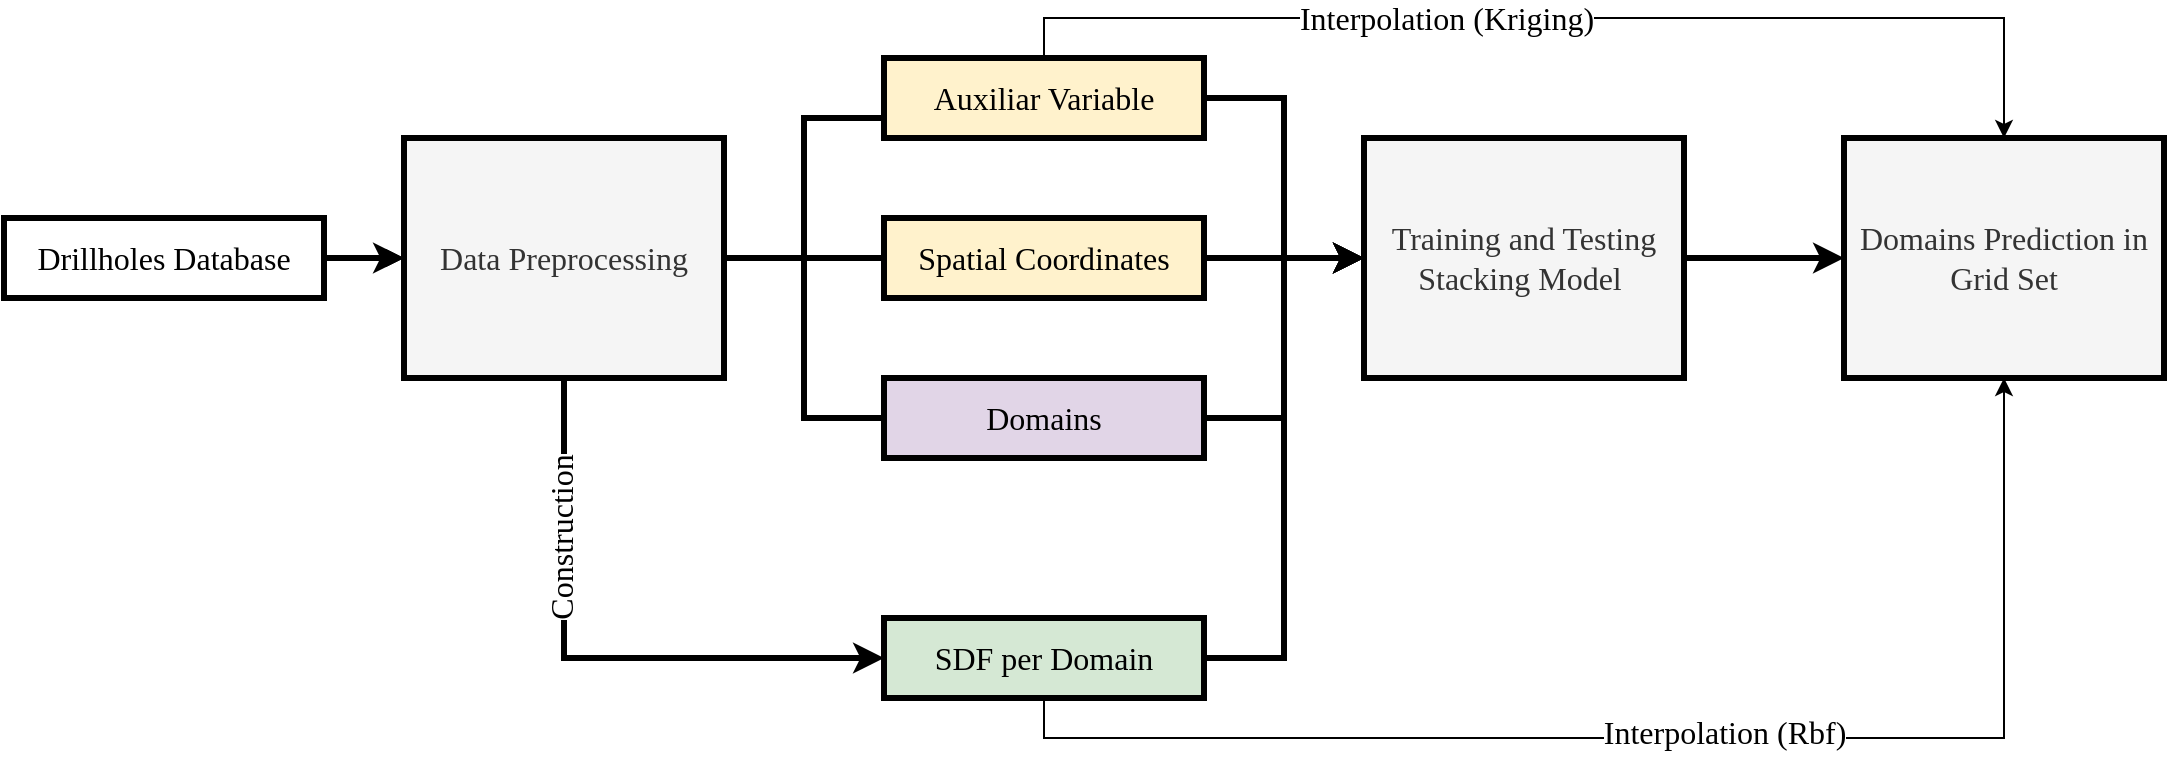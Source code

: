 <mxfile version="26.1.0">
  <diagram name="Página-1" id="S8U-x5zmdfpuhueGBNwN">
    <mxGraphModel dx="1173" dy="579" grid="1" gridSize="10" guides="1" tooltips="1" connect="1" arrows="1" fold="1" page="1" pageScale="1" pageWidth="1169" pageHeight="827" math="0" shadow="0">
      <root>
        <mxCell id="0" />
        <mxCell id="1" parent="0" />
        <mxCell id="-i16baqEdhxGcpIUMj6I-20" style="edgeStyle=orthogonalEdgeStyle;rounded=0;orthogonalLoop=1;jettySize=auto;html=1;exitX=1;exitY=0.5;exitDx=0;exitDy=0;entryX=0;entryY=0.5;entryDx=0;entryDy=0;strokeWidth=3;fontSize=16;fontFamily=Times New Roman;" edge="1" parent="1" source="-i16baqEdhxGcpIUMj6I-1" target="-i16baqEdhxGcpIUMj6I-16">
          <mxGeometry relative="1" as="geometry" />
        </mxCell>
        <mxCell id="-i16baqEdhxGcpIUMj6I-79" value="" style="edgeStyle=orthogonalEdgeStyle;rounded=0;orthogonalLoop=1;jettySize=auto;html=1;fontFamily=Times New Roman;" edge="1" parent="1" source="-i16baqEdhxGcpIUMj6I-1" target="-i16baqEdhxGcpIUMj6I-16">
          <mxGeometry relative="1" as="geometry" />
        </mxCell>
        <mxCell id="-i16baqEdhxGcpIUMj6I-1" value="&lt;font style=&quot;font-size: 16px;&quot;&gt;Drillholes Database&lt;/font&gt;" style="rounded=0;whiteSpace=wrap;html=1;strokeWidth=3;fillStyle=auto;glass=0;shadow=0;fontFamily=Times New Roman;fontSize=18;" vertex="1" parent="1">
          <mxGeometry x="40" y="240" width="160" height="40" as="geometry" />
        </mxCell>
        <mxCell id="-i16baqEdhxGcpIUMj6I-33" style="rounded=0;orthogonalLoop=1;jettySize=auto;html=1;exitX=0.5;exitY=1;exitDx=0;exitDy=0;entryX=0;entryY=0.5;entryDx=0;entryDy=0;endFill=1;edgeStyle=orthogonalEdgeStyle;strokeWidth=3;fontSize=16;fontFamily=Times New Roman;" edge="1" parent="1" source="-i16baqEdhxGcpIUMj6I-16" target="-i16baqEdhxGcpIUMj6I-24">
          <mxGeometry relative="1" as="geometry">
            <mxPoint x="360" y="240" as="sourcePoint" />
            <Array as="points">
              <mxPoint x="320" y="460" />
            </Array>
          </mxGeometry>
        </mxCell>
        <mxCell id="-i16baqEdhxGcpIUMj6I-59" value="Construction" style="edgeLabel;html=1;align=center;verticalAlign=middle;resizable=0;points=[];rotation=270;textShadow=0;fontSize=16;spacingTop=-4;spacing=2;spacingBottom=0;fontFamily=Times New Roman;" vertex="1" connectable="0" parent="-i16baqEdhxGcpIUMj6I-33">
          <mxGeometry x="-0.48" y="5" relative="1" as="geometry">
            <mxPoint x="-5" y="2" as="offset" />
          </mxGeometry>
        </mxCell>
        <mxCell id="-i16baqEdhxGcpIUMj6I-35" style="edgeStyle=orthogonalEdgeStyle;rounded=0;orthogonalLoop=1;jettySize=auto;html=1;exitX=1;exitY=0.5;exitDx=0;exitDy=0;entryX=0;entryY=0.5;entryDx=0;entryDy=0;endArrow=none;startFill=0;strokeWidth=3;fontSize=16;fontFamily=Times New Roman;" edge="1" parent="1" source="-i16baqEdhxGcpIUMj6I-16" target="-i16baqEdhxGcpIUMj6I-23">
          <mxGeometry relative="1" as="geometry" />
        </mxCell>
        <mxCell id="-i16baqEdhxGcpIUMj6I-100" style="edgeStyle=orthogonalEdgeStyle;rounded=0;orthogonalLoop=1;jettySize=auto;html=1;exitX=1;exitY=0.5;exitDx=0;exitDy=0;entryX=0;entryY=0.75;entryDx=0;entryDy=0;endArrow=none;startFill=0;strokeWidth=3;fontFamily=Times New Roman;" edge="1" parent="1" source="-i16baqEdhxGcpIUMj6I-16" target="-i16baqEdhxGcpIUMj6I-22">
          <mxGeometry relative="1" as="geometry" />
        </mxCell>
        <mxCell id="-i16baqEdhxGcpIUMj6I-16" value="&lt;font&gt;Data Preprocessing&lt;/font&gt;" style="rounded=0;whiteSpace=wrap;html=1;strokeWidth=3;fillStyle=auto;glass=0;shadow=0;fontFamily=Times New Roman;fontSize=16;fillColor=#f5f5f5;fontColor=#333333;strokeColor=#000000;" vertex="1" parent="1">
          <mxGeometry x="240" y="200" width="160" height="120" as="geometry" />
        </mxCell>
        <mxCell id="-i16baqEdhxGcpIUMj6I-112" style="edgeStyle=orthogonalEdgeStyle;rounded=0;orthogonalLoop=1;jettySize=auto;html=1;exitX=1;exitY=0.5;exitDx=0;exitDy=0;entryX=0;entryY=0.5;entryDx=0;entryDy=0;strokeWidth=3;fontFamily=Times New Roman;" edge="1" parent="1" source="-i16baqEdhxGcpIUMj6I-17" target="-i16baqEdhxGcpIUMj6I-71">
          <mxGeometry relative="1" as="geometry" />
        </mxCell>
        <mxCell id="-i16baqEdhxGcpIUMj6I-17" value="&lt;font&gt;Training and Testing Stacking Model&amp;nbsp;&lt;/font&gt;" style="rounded=0;whiteSpace=wrap;html=1;strokeWidth=3;fillStyle=auto;glass=0;shadow=0;fontFamily=Times New Roman;fontSize=16;fillColor=#f5f5f5;fontColor=#333333;strokeColor=#000000;" vertex="1" parent="1">
          <mxGeometry x="720" y="200" width="160" height="120" as="geometry" />
        </mxCell>
        <mxCell id="-i16baqEdhxGcpIUMj6I-103" style="edgeStyle=orthogonalEdgeStyle;rounded=0;orthogonalLoop=1;jettySize=auto;html=1;exitX=1;exitY=0.5;exitDx=0;exitDy=0;entryX=0;entryY=0.5;entryDx=0;entryDy=0;endArrow=classic;startFill=0;strokeWidth=3;endFill=1;fontFamily=Times New Roman;" edge="1" parent="1" source="-i16baqEdhxGcpIUMj6I-22" target="-i16baqEdhxGcpIUMj6I-17">
          <mxGeometry relative="1" as="geometry" />
        </mxCell>
        <mxCell id="-i16baqEdhxGcpIUMj6I-108" style="edgeStyle=orthogonalEdgeStyle;rounded=0;orthogonalLoop=1;jettySize=auto;html=1;exitX=0.5;exitY=0;exitDx=0;exitDy=0;entryX=0.5;entryY=0;entryDx=0;entryDy=0;fontFamily=Times New Roman;" edge="1" parent="1" source="-i16baqEdhxGcpIUMj6I-22" target="-i16baqEdhxGcpIUMj6I-71">
          <mxGeometry relative="1" as="geometry" />
        </mxCell>
        <mxCell id="-i16baqEdhxGcpIUMj6I-109" value="Interpolation (Kriging)" style="edgeLabel;html=1;align=center;verticalAlign=middle;resizable=0;points=[];fontSize=16;fontFamily=Times New Roman;" vertex="1" connectable="0" parent="-i16baqEdhxGcpIUMj6I-108">
          <mxGeometry x="-0.261" y="-5" relative="1" as="geometry">
            <mxPoint x="14" y="-5" as="offset" />
          </mxGeometry>
        </mxCell>
        <mxCell id="-i16baqEdhxGcpIUMj6I-22" value="Auxiliar Variable" style="rounded=0;whiteSpace=wrap;html=1;strokeWidth=3;fillStyle=auto;glass=0;shadow=0;fontFamily=Times New Roman;fontSize=16;fillColor=#fff2cc;strokeColor=#000000;" vertex="1" parent="1">
          <mxGeometry x="480" y="160" width="160" height="40" as="geometry" />
        </mxCell>
        <mxCell id="-i16baqEdhxGcpIUMj6I-102" style="edgeStyle=orthogonalEdgeStyle;rounded=0;orthogonalLoop=1;jettySize=auto;html=1;exitX=1;exitY=0.5;exitDx=0;exitDy=0;entryX=0;entryY=0.5;entryDx=0;entryDy=0;endArrow=classic;startFill=0;strokeWidth=3;endFill=1;fontFamily=Times New Roman;" edge="1" parent="1" source="-i16baqEdhxGcpIUMj6I-23" target="-i16baqEdhxGcpIUMj6I-17">
          <mxGeometry relative="1" as="geometry" />
        </mxCell>
        <mxCell id="-i16baqEdhxGcpIUMj6I-23" value="Spatial Coordinates" style="rounded=0;whiteSpace=wrap;html=1;strokeWidth=3;fillStyle=auto;glass=0;shadow=0;fontFamily=Times New Roman;fontSize=16;fillColor=#fff2cc;strokeColor=#000000;" vertex="1" parent="1">
          <mxGeometry x="480" y="240" width="160" height="40" as="geometry" />
        </mxCell>
        <mxCell id="-i16baqEdhxGcpIUMj6I-104" style="edgeStyle=orthogonalEdgeStyle;rounded=0;orthogonalLoop=1;jettySize=auto;html=1;exitX=1;exitY=0.5;exitDx=0;exitDy=0;entryX=0;entryY=0.5;entryDx=0;entryDy=0;endArrow=classic;startFill=0;strokeWidth=3;endFill=1;fontFamily=Times New Roman;" edge="1" parent="1" source="-i16baqEdhxGcpIUMj6I-24" target="-i16baqEdhxGcpIUMj6I-17">
          <mxGeometry relative="1" as="geometry" />
        </mxCell>
        <mxCell id="-i16baqEdhxGcpIUMj6I-106" style="edgeStyle=orthogonalEdgeStyle;rounded=0;orthogonalLoop=1;jettySize=auto;html=1;exitX=0.5;exitY=1;exitDx=0;exitDy=0;entryX=0.5;entryY=1;entryDx=0;entryDy=0;fontFamily=Times New Roman;" edge="1" parent="1" source="-i16baqEdhxGcpIUMj6I-24" target="-i16baqEdhxGcpIUMj6I-71">
          <mxGeometry relative="1" as="geometry" />
        </mxCell>
        <mxCell id="-i16baqEdhxGcpIUMj6I-107" value="&lt;font&gt;Interpolation (Rbf)&lt;/font&gt;" style="edgeLabel;html=1;align=center;verticalAlign=middle;resizable=0;points=[];fontSize=16;fontFamily=Times New Roman;" vertex="1" connectable="0" parent="-i16baqEdhxGcpIUMj6I-106">
          <mxGeometry x="0.208" y="3" relative="1" as="geometry">
            <mxPoint x="-51" as="offset" />
          </mxGeometry>
        </mxCell>
        <mxCell id="-i16baqEdhxGcpIUMj6I-24" value="&lt;font&gt;SDF per Domain&lt;/font&gt;" style="rounded=0;whiteSpace=wrap;html=1;strokeWidth=3;fillStyle=auto;glass=0;shadow=0;fontFamily=Times New Roman;fontSize=16;fillColor=#d5e8d4;strokeColor=#000000;" vertex="1" parent="1">
          <mxGeometry x="480" y="440" width="160" height="40" as="geometry" />
        </mxCell>
        <mxCell id="-i16baqEdhxGcpIUMj6I-101" style="edgeStyle=orthogonalEdgeStyle;rounded=0;orthogonalLoop=1;jettySize=auto;html=1;exitX=1;exitY=0.5;exitDx=0;exitDy=0;entryX=0;entryY=0.5;entryDx=0;entryDy=0;endArrow=classic;startFill=0;strokeWidth=3;endFill=1;fontFamily=Times New Roman;" edge="1" parent="1" source="-i16baqEdhxGcpIUMj6I-26" target="-i16baqEdhxGcpIUMj6I-17">
          <mxGeometry relative="1" as="geometry" />
        </mxCell>
        <mxCell id="-i16baqEdhxGcpIUMj6I-26" value="&lt;font&gt;Domains&lt;/font&gt;" style="rounded=0;whiteSpace=wrap;html=1;strokeWidth=3;fillStyle=auto;glass=0;shadow=0;fontFamily=Times New Roman;fontSize=16;fillColor=#e1d5e7;strokeColor=#000000;" vertex="1" parent="1">
          <mxGeometry x="480" y="320" width="160" height="40" as="geometry" />
        </mxCell>
        <mxCell id="-i16baqEdhxGcpIUMj6I-34" style="edgeStyle=orthogonalEdgeStyle;rounded=0;orthogonalLoop=1;jettySize=auto;html=1;exitX=1;exitY=0.5;exitDx=0;exitDy=0;entryX=0;entryY=0.5;entryDx=0;entryDy=0;endArrow=none;startFill=0;strokeWidth=3;fontSize=16;fontFamily=Times New Roman;" edge="1" parent="1" source="-i16baqEdhxGcpIUMj6I-16" target="-i16baqEdhxGcpIUMj6I-26">
          <mxGeometry relative="1" as="geometry">
            <mxPoint x="490" y="230" as="sourcePoint" />
            <mxPoint x="530" y="150" as="targetPoint" />
          </mxGeometry>
        </mxCell>
        <mxCell id="-i16baqEdhxGcpIUMj6I-71" value="&lt;font&gt;Domains Prediction in Grid Set&lt;/font&gt;" style="rounded=0;whiteSpace=wrap;html=1;strokeWidth=3;fillStyle=auto;glass=0;shadow=0;fontFamily=Times New Roman;fontSize=16;fillColor=#f5f5f5;fontColor=#333333;strokeColor=#000000;" vertex="1" parent="1">
          <mxGeometry x="960" y="200" width="160" height="120" as="geometry" />
        </mxCell>
      </root>
    </mxGraphModel>
  </diagram>
</mxfile>
